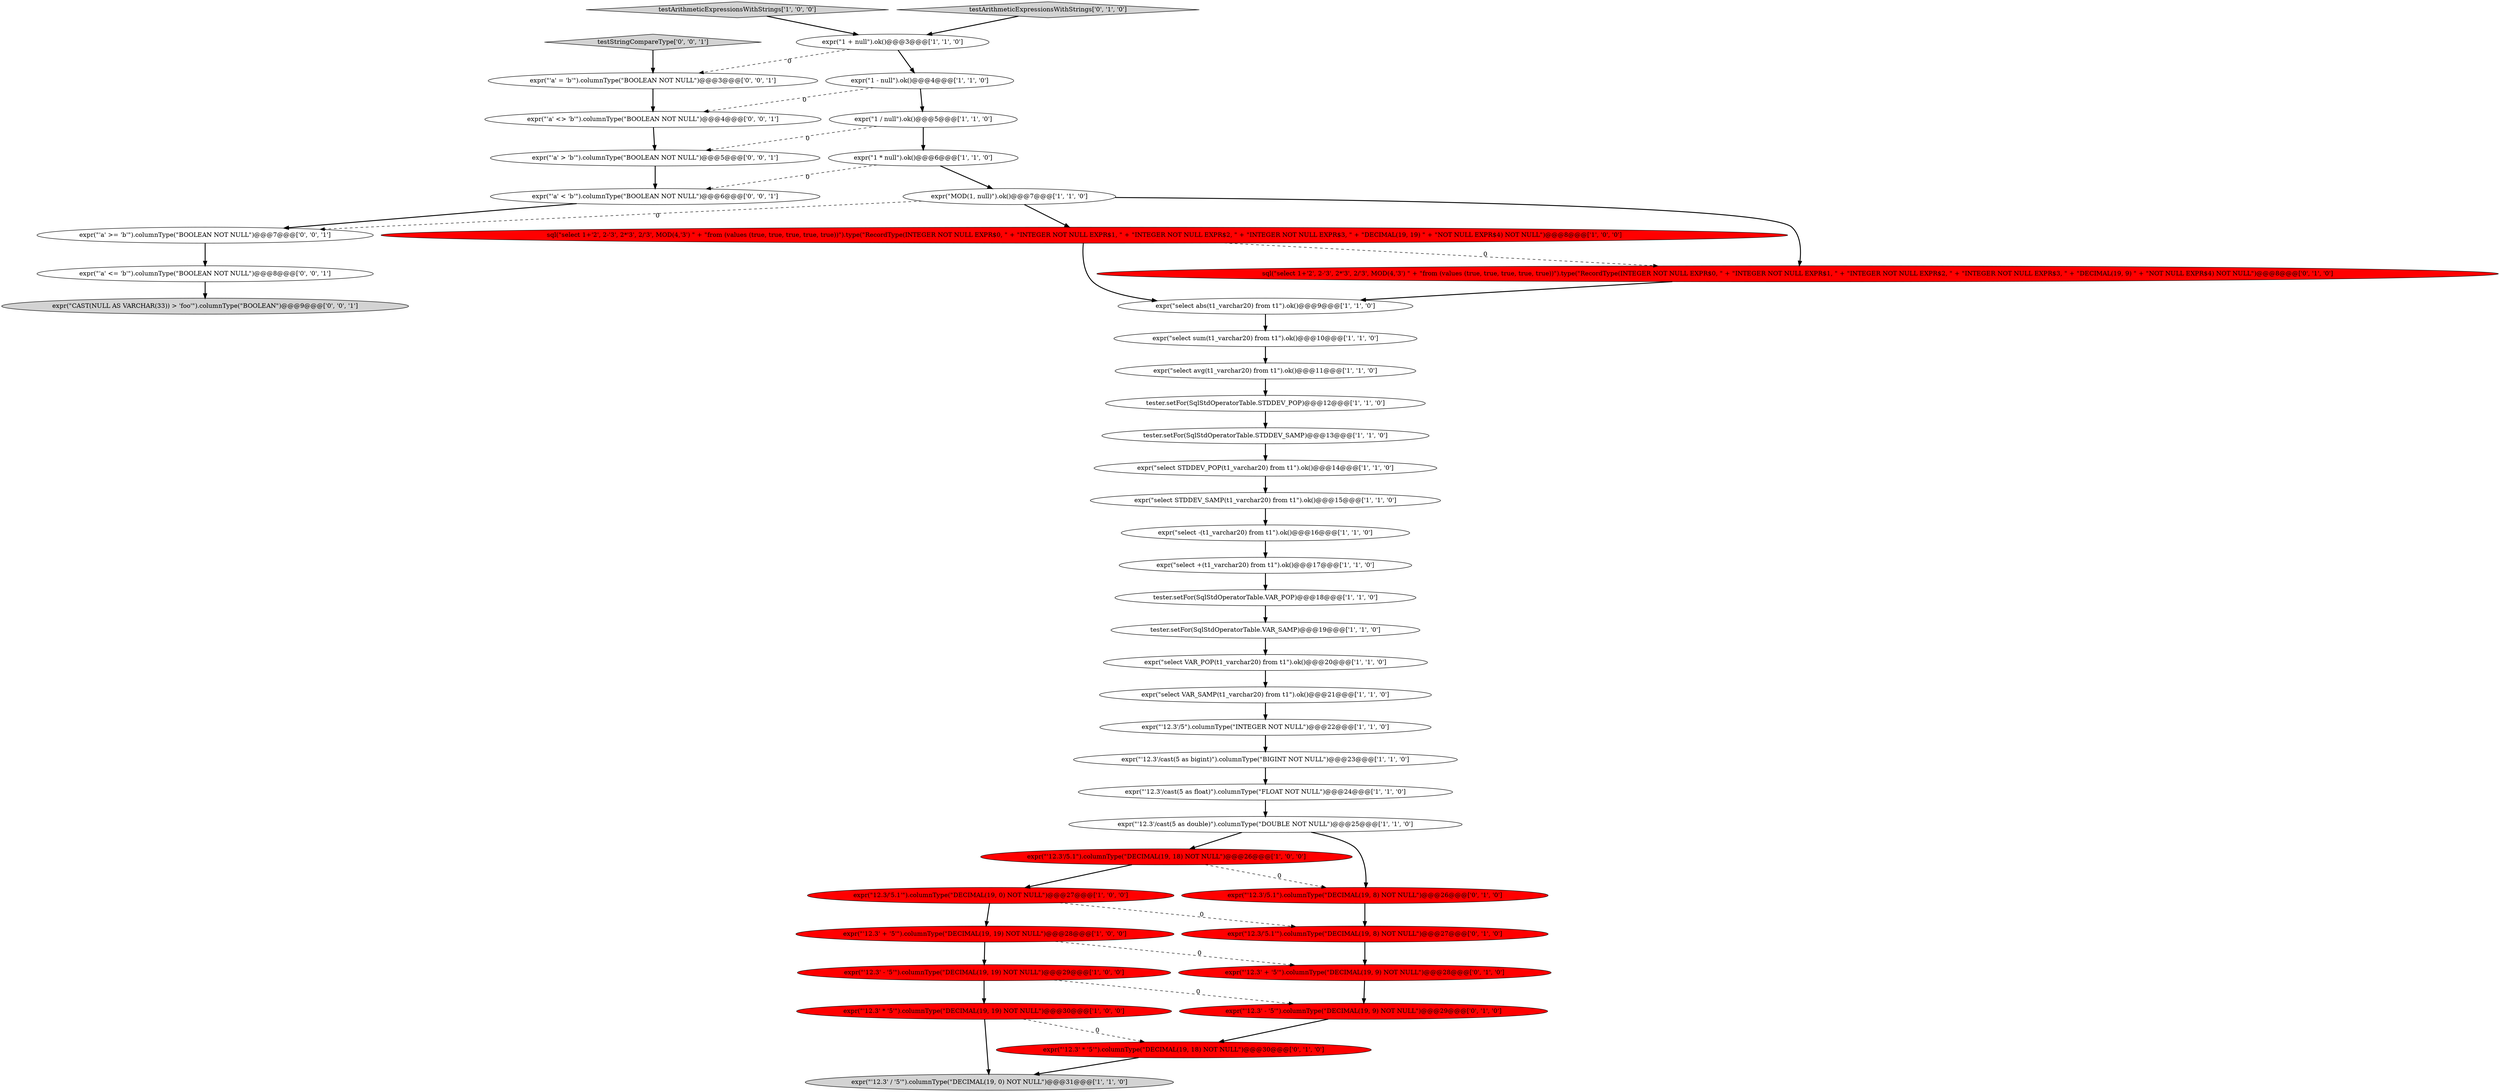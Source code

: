 digraph {
18 [style = filled, label = "expr(\"'12.3'/5.1\").columnType(\"DECIMAL(19, 18) NOT NULL\")@@@26@@@['1', '0', '0']", fillcolor = red, shape = ellipse image = "AAA1AAABBB1BBB"];
3 [style = filled, label = "expr(\"'12.3'/cast(5 as double)\").columnType(\"DOUBLE NOT NULL\")@@@25@@@['1', '1', '0']", fillcolor = white, shape = ellipse image = "AAA0AAABBB1BBB"];
10 [style = filled, label = "expr(\"select +(t1_varchar20) from t1\").ok()@@@17@@@['1', '1', '0']", fillcolor = white, shape = ellipse image = "AAA0AAABBB1BBB"];
23 [style = filled, label = "expr(\"'12.3'/cast(5 as bigint)\").columnType(\"BIGINT NOT NULL\")@@@23@@@['1', '1', '0']", fillcolor = white, shape = ellipse image = "AAA0AAABBB1BBB"];
9 [style = filled, label = "tester.setFor(SqlStdOperatorTable.STDDEV_POP)@@@12@@@['1', '1', '0']", fillcolor = white, shape = ellipse image = "AAA0AAABBB1BBB"];
30 [style = filled, label = "expr(\"'12.3' * '5'\").columnType(\"DECIMAL(19, 18) NOT NULL\")@@@30@@@['0', '1', '0']", fillcolor = red, shape = ellipse image = "AAA1AAABBB2BBB"];
19 [style = filled, label = "expr(\"select STDDEV_SAMP(t1_varchar20) from t1\").ok()@@@15@@@['1', '1', '0']", fillcolor = white, shape = ellipse image = "AAA0AAABBB1BBB"];
25 [style = filled, label = "expr(\"'12.3'/cast(5 as float)\").columnType(\"FLOAT NOT NULL\")@@@24@@@['1', '1', '0']", fillcolor = white, shape = ellipse image = "AAA0AAABBB1BBB"];
6 [style = filled, label = "tester.setFor(SqlStdOperatorTable.VAR_SAMP)@@@19@@@['1', '1', '0']", fillcolor = white, shape = ellipse image = "AAA0AAABBB1BBB"];
26 [style = filled, label = "expr(\"'12.3' / '5'\").columnType(\"DECIMAL(19, 0) NOT NULL\")@@@31@@@['1', '1', '0']", fillcolor = lightgray, shape = ellipse image = "AAA0AAABBB1BBB"];
43 [style = filled, label = "expr(\"'a' > 'b'\").columnType(\"BOOLEAN NOT NULL\")@@@5@@@['0', '0', '1']", fillcolor = white, shape = ellipse image = "AAA0AAABBB3BBB"];
5 [style = filled, label = "testArithmeticExpressionsWithStrings['1', '0', '0']", fillcolor = lightgray, shape = diamond image = "AAA0AAABBB1BBB"];
17 [style = filled, label = "expr(\"1 * null\").ok()@@@6@@@['1', '1', '0']", fillcolor = white, shape = ellipse image = "AAA0AAABBB1BBB"];
21 [style = filled, label = "expr(\"select STDDEV_POP(t1_varchar20) from t1\").ok()@@@14@@@['1', '1', '0']", fillcolor = white, shape = ellipse image = "AAA0AAABBB1BBB"];
14 [style = filled, label = "expr(\"'12.3' * '5'\").columnType(\"DECIMAL(19, 19) NOT NULL\")@@@30@@@['1', '0', '0']", fillcolor = red, shape = ellipse image = "AAA1AAABBB1BBB"];
22 [style = filled, label = "expr(\"'12.3' + '5'\").columnType(\"DECIMAL(19, 19) NOT NULL\")@@@28@@@['1', '0', '0']", fillcolor = red, shape = ellipse image = "AAA1AAABBB1BBB"];
36 [style = filled, label = "sql(\"select 1+'2', 2-'3', 2*'3', 2/'3', MOD(4,'3') \" + \"from (values (true, true, true, true, true))\").type(\"RecordType(INTEGER NOT NULL EXPR$0, \" + \"INTEGER NOT NULL EXPR$1, \" + \"INTEGER NOT NULL EXPR$2, \" + \"INTEGER NOT NULL EXPR$3, \" + \"DECIMAL(19, 9) \" + \"NOT NULL EXPR$4) NOT NULL\")@@@8@@@['0', '1', '0']", fillcolor = red, shape = ellipse image = "AAA1AAABBB2BBB"];
41 [style = filled, label = "expr(\"'a' <> 'b'\").columnType(\"BOOLEAN NOT NULL\")@@@4@@@['0', '0', '1']", fillcolor = white, shape = ellipse image = "AAA0AAABBB3BBB"];
40 [style = filled, label = "expr(\"'a' >= 'b'\").columnType(\"BOOLEAN NOT NULL\")@@@7@@@['0', '0', '1']", fillcolor = white, shape = ellipse image = "AAA0AAABBB3BBB"];
44 [style = filled, label = "expr(\"'a' <= 'b'\").columnType(\"BOOLEAN NOT NULL\")@@@8@@@['0', '0', '1']", fillcolor = white, shape = ellipse image = "AAA0AAABBB3BBB"];
32 [style = filled, label = "testArithmeticExpressionsWithStrings['0', '1', '0']", fillcolor = lightgray, shape = diamond image = "AAA0AAABBB2BBB"];
34 [style = filled, label = "expr(\"'12.3' - '5'\").columnType(\"DECIMAL(19, 9) NOT NULL\")@@@29@@@['0', '1', '0']", fillcolor = red, shape = ellipse image = "AAA1AAABBB2BBB"];
7 [style = filled, label = "expr(\"select -(t1_varchar20) from t1\").ok()@@@16@@@['1', '1', '0']", fillcolor = white, shape = ellipse image = "AAA0AAABBB1BBB"];
13 [style = filled, label = "expr(\"1 / null\").ok()@@@5@@@['1', '1', '0']", fillcolor = white, shape = ellipse image = "AAA0AAABBB1BBB"];
15 [style = filled, label = "expr(\"select abs(t1_varchar20) from t1\").ok()@@@9@@@['1', '1', '0']", fillcolor = white, shape = ellipse image = "AAA0AAABBB1BBB"];
42 [style = filled, label = "testStringCompareType['0', '0', '1']", fillcolor = lightgray, shape = diamond image = "AAA0AAABBB3BBB"];
8 [style = filled, label = "expr(\"1 + null\").ok()@@@3@@@['1', '1', '0']", fillcolor = white, shape = ellipse image = "AAA0AAABBB1BBB"];
27 [style = filled, label = "expr(\"'12.3' - '5'\").columnType(\"DECIMAL(19, 19) NOT NULL\")@@@29@@@['1', '0', '0']", fillcolor = red, shape = ellipse image = "AAA1AAABBB1BBB"];
29 [style = filled, label = "sql(\"select 1+'2', 2-'3', 2*'3', 2/'3', MOD(4,'3') \" + \"from (values (true, true, true, true, true))\").type(\"RecordType(INTEGER NOT NULL EXPR$0, \" + \"INTEGER NOT NULL EXPR$1, \" + \"INTEGER NOT NULL EXPR$2, \" + \"INTEGER NOT NULL EXPR$3, \" + \"DECIMAL(19, 19) \" + \"NOT NULL EXPR$4) NOT NULL\")@@@8@@@['1', '0', '0']", fillcolor = red, shape = ellipse image = "AAA1AAABBB1BBB"];
20 [style = filled, label = "expr(\"1 - null\").ok()@@@4@@@['1', '1', '0']", fillcolor = white, shape = ellipse image = "AAA0AAABBB1BBB"];
28 [style = filled, label = "tester.setFor(SqlStdOperatorTable.VAR_POP)@@@18@@@['1', '1', '0']", fillcolor = white, shape = ellipse image = "AAA0AAABBB1BBB"];
31 [style = filled, label = "expr(\"12.3/'5.1'\").columnType(\"DECIMAL(19, 8) NOT NULL\")@@@27@@@['0', '1', '0']", fillcolor = red, shape = ellipse image = "AAA1AAABBB2BBB"];
37 [style = filled, label = "expr(\"'a' < 'b'\").columnType(\"BOOLEAN NOT NULL\")@@@6@@@['0', '0', '1']", fillcolor = white, shape = ellipse image = "AAA0AAABBB3BBB"];
4 [style = filled, label = "expr(\"MOD(1, null)\").ok()@@@7@@@['1', '1', '0']", fillcolor = white, shape = ellipse image = "AAA0AAABBB1BBB"];
12 [style = filled, label = "expr(\"'12.3'/5\").columnType(\"INTEGER NOT NULL\")@@@22@@@['1', '1', '0']", fillcolor = white, shape = ellipse image = "AAA0AAABBB1BBB"];
38 [style = filled, label = "expr(\"CAST(NULL AS VARCHAR(33)) > 'foo'\").columnType(\"BOOLEAN\")@@@9@@@['0', '0', '1']", fillcolor = lightgray, shape = ellipse image = "AAA0AAABBB3BBB"];
2 [style = filled, label = "tester.setFor(SqlStdOperatorTable.STDDEV_SAMP)@@@13@@@['1', '1', '0']", fillcolor = white, shape = ellipse image = "AAA0AAABBB1BBB"];
11 [style = filled, label = "expr(\"12.3/'5.1'\").columnType(\"DECIMAL(19, 0) NOT NULL\")@@@27@@@['1', '0', '0']", fillcolor = red, shape = ellipse image = "AAA1AAABBB1BBB"];
35 [style = filled, label = "expr(\"'12.3' + '5'\").columnType(\"DECIMAL(19, 9) NOT NULL\")@@@28@@@['0', '1', '0']", fillcolor = red, shape = ellipse image = "AAA1AAABBB2BBB"];
24 [style = filled, label = "expr(\"select VAR_SAMP(t1_varchar20) from t1\").ok()@@@21@@@['1', '1', '0']", fillcolor = white, shape = ellipse image = "AAA0AAABBB1BBB"];
0 [style = filled, label = "expr(\"select avg(t1_varchar20) from t1\").ok()@@@11@@@['1', '1', '0']", fillcolor = white, shape = ellipse image = "AAA0AAABBB1BBB"];
1 [style = filled, label = "expr(\"select sum(t1_varchar20) from t1\").ok()@@@10@@@['1', '1', '0']", fillcolor = white, shape = ellipse image = "AAA0AAABBB1BBB"];
39 [style = filled, label = "expr(\"'a' = 'b'\").columnType(\"BOOLEAN NOT NULL\")@@@3@@@['0', '0', '1']", fillcolor = white, shape = ellipse image = "AAA0AAABBB3BBB"];
16 [style = filled, label = "expr(\"select VAR_POP(t1_varchar20) from t1\").ok()@@@20@@@['1', '1', '0']", fillcolor = white, shape = ellipse image = "AAA0AAABBB1BBB"];
33 [style = filled, label = "expr(\"'12.3'/5.1\").columnType(\"DECIMAL(19, 8) NOT NULL\")@@@26@@@['0', '1', '0']", fillcolor = red, shape = ellipse image = "AAA1AAABBB2BBB"];
5->8 [style = bold, label=""];
29->15 [style = bold, label=""];
24->12 [style = bold, label=""];
0->9 [style = bold, label=""];
28->6 [style = bold, label=""];
23->25 [style = bold, label=""];
20->13 [style = bold, label=""];
10->28 [style = bold, label=""];
29->36 [style = dashed, label="0"];
13->43 [style = dashed, label="0"];
21->19 [style = bold, label=""];
27->14 [style = bold, label=""];
9->2 [style = bold, label=""];
7->10 [style = bold, label=""];
16->24 [style = bold, label=""];
18->11 [style = bold, label=""];
25->3 [style = bold, label=""];
36->15 [style = bold, label=""];
30->26 [style = bold, label=""];
42->39 [style = bold, label=""];
4->29 [style = bold, label=""];
1->0 [style = bold, label=""];
3->33 [style = bold, label=""];
43->37 [style = bold, label=""];
34->30 [style = bold, label=""];
44->38 [style = bold, label=""];
3->18 [style = bold, label=""];
14->26 [style = bold, label=""];
13->17 [style = bold, label=""];
32->8 [style = bold, label=""];
8->20 [style = bold, label=""];
31->35 [style = bold, label=""];
22->27 [style = bold, label=""];
11->31 [style = dashed, label="0"];
20->41 [style = dashed, label="0"];
2->21 [style = bold, label=""];
6->16 [style = bold, label=""];
8->39 [style = dashed, label="0"];
14->30 [style = dashed, label="0"];
11->22 [style = bold, label=""];
33->31 [style = bold, label=""];
39->41 [style = bold, label=""];
12->23 [style = bold, label=""];
4->36 [style = bold, label=""];
17->37 [style = dashed, label="0"];
35->34 [style = bold, label=""];
4->40 [style = dashed, label="0"];
41->43 [style = bold, label=""];
19->7 [style = bold, label=""];
27->34 [style = dashed, label="0"];
17->4 [style = bold, label=""];
37->40 [style = bold, label=""];
18->33 [style = dashed, label="0"];
40->44 [style = bold, label=""];
22->35 [style = dashed, label="0"];
15->1 [style = bold, label=""];
}
